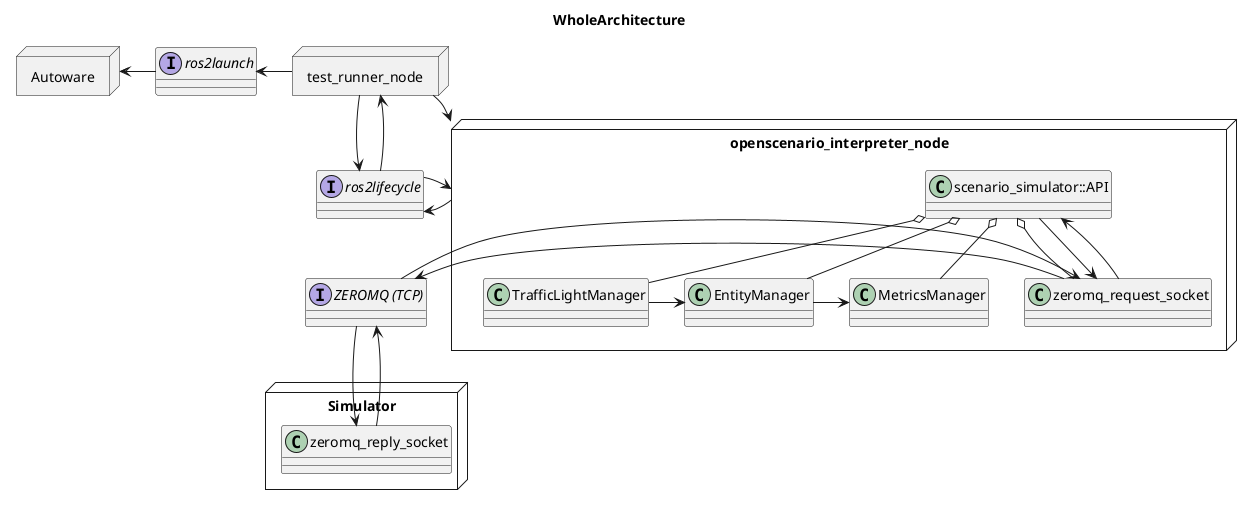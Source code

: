 @startuml
allow_mixing
title WholeArchitecture

interface ros2lifecycle

Node openscenario_interpreter_node {
  class EntityManager
  class TrafficLightManager
  class MetricsManager
  class scenario_simulator::API
  class zeromq_request_socket
  scenario_simulator::API o-- EntityManager
  scenario_simulator::API o-- TrafficLightManager
  scenario_simulator::API o-- MetricsManager
  scenario_simulator::API o-- zeromq_request_socket
  TrafficLightManager -right-> EntityManager
  EntityManager -right-> MetricsManager
}

openscenario_interpreter_node -up-> ros2lifecycle

ros2lifecycle -right-> openscenario_interpreter_node

Node test_runner_node {
}

test_runner_node -down-> openscenario_interpreter_node
test_runner_node -down-> ros2lifecycle
ros2lifecycle -up-> test_runner_node

Node Autoware {
}

interface ros2launch

test_runner_node --left-> ros2launch
ros2launch -left-> Autoware

interface "ZEROMQ (TCP)"

scenario_simulator::API -down-> zeromq_request_socket
zeromq_request_socket -up-> scenario_simulator::API
zeromq_request_socket -left-> "ZEROMQ (TCP)"
"ZEROMQ (TCP)" -right-> zeromq_request_socket

Node Simulator {
  class zeromq_reply_socket
}

"ZEROMQ (TCP)" -down-> zeromq_reply_socket
zeromq_reply_socket -up-> "ZEROMQ (TCP)"

@enduml